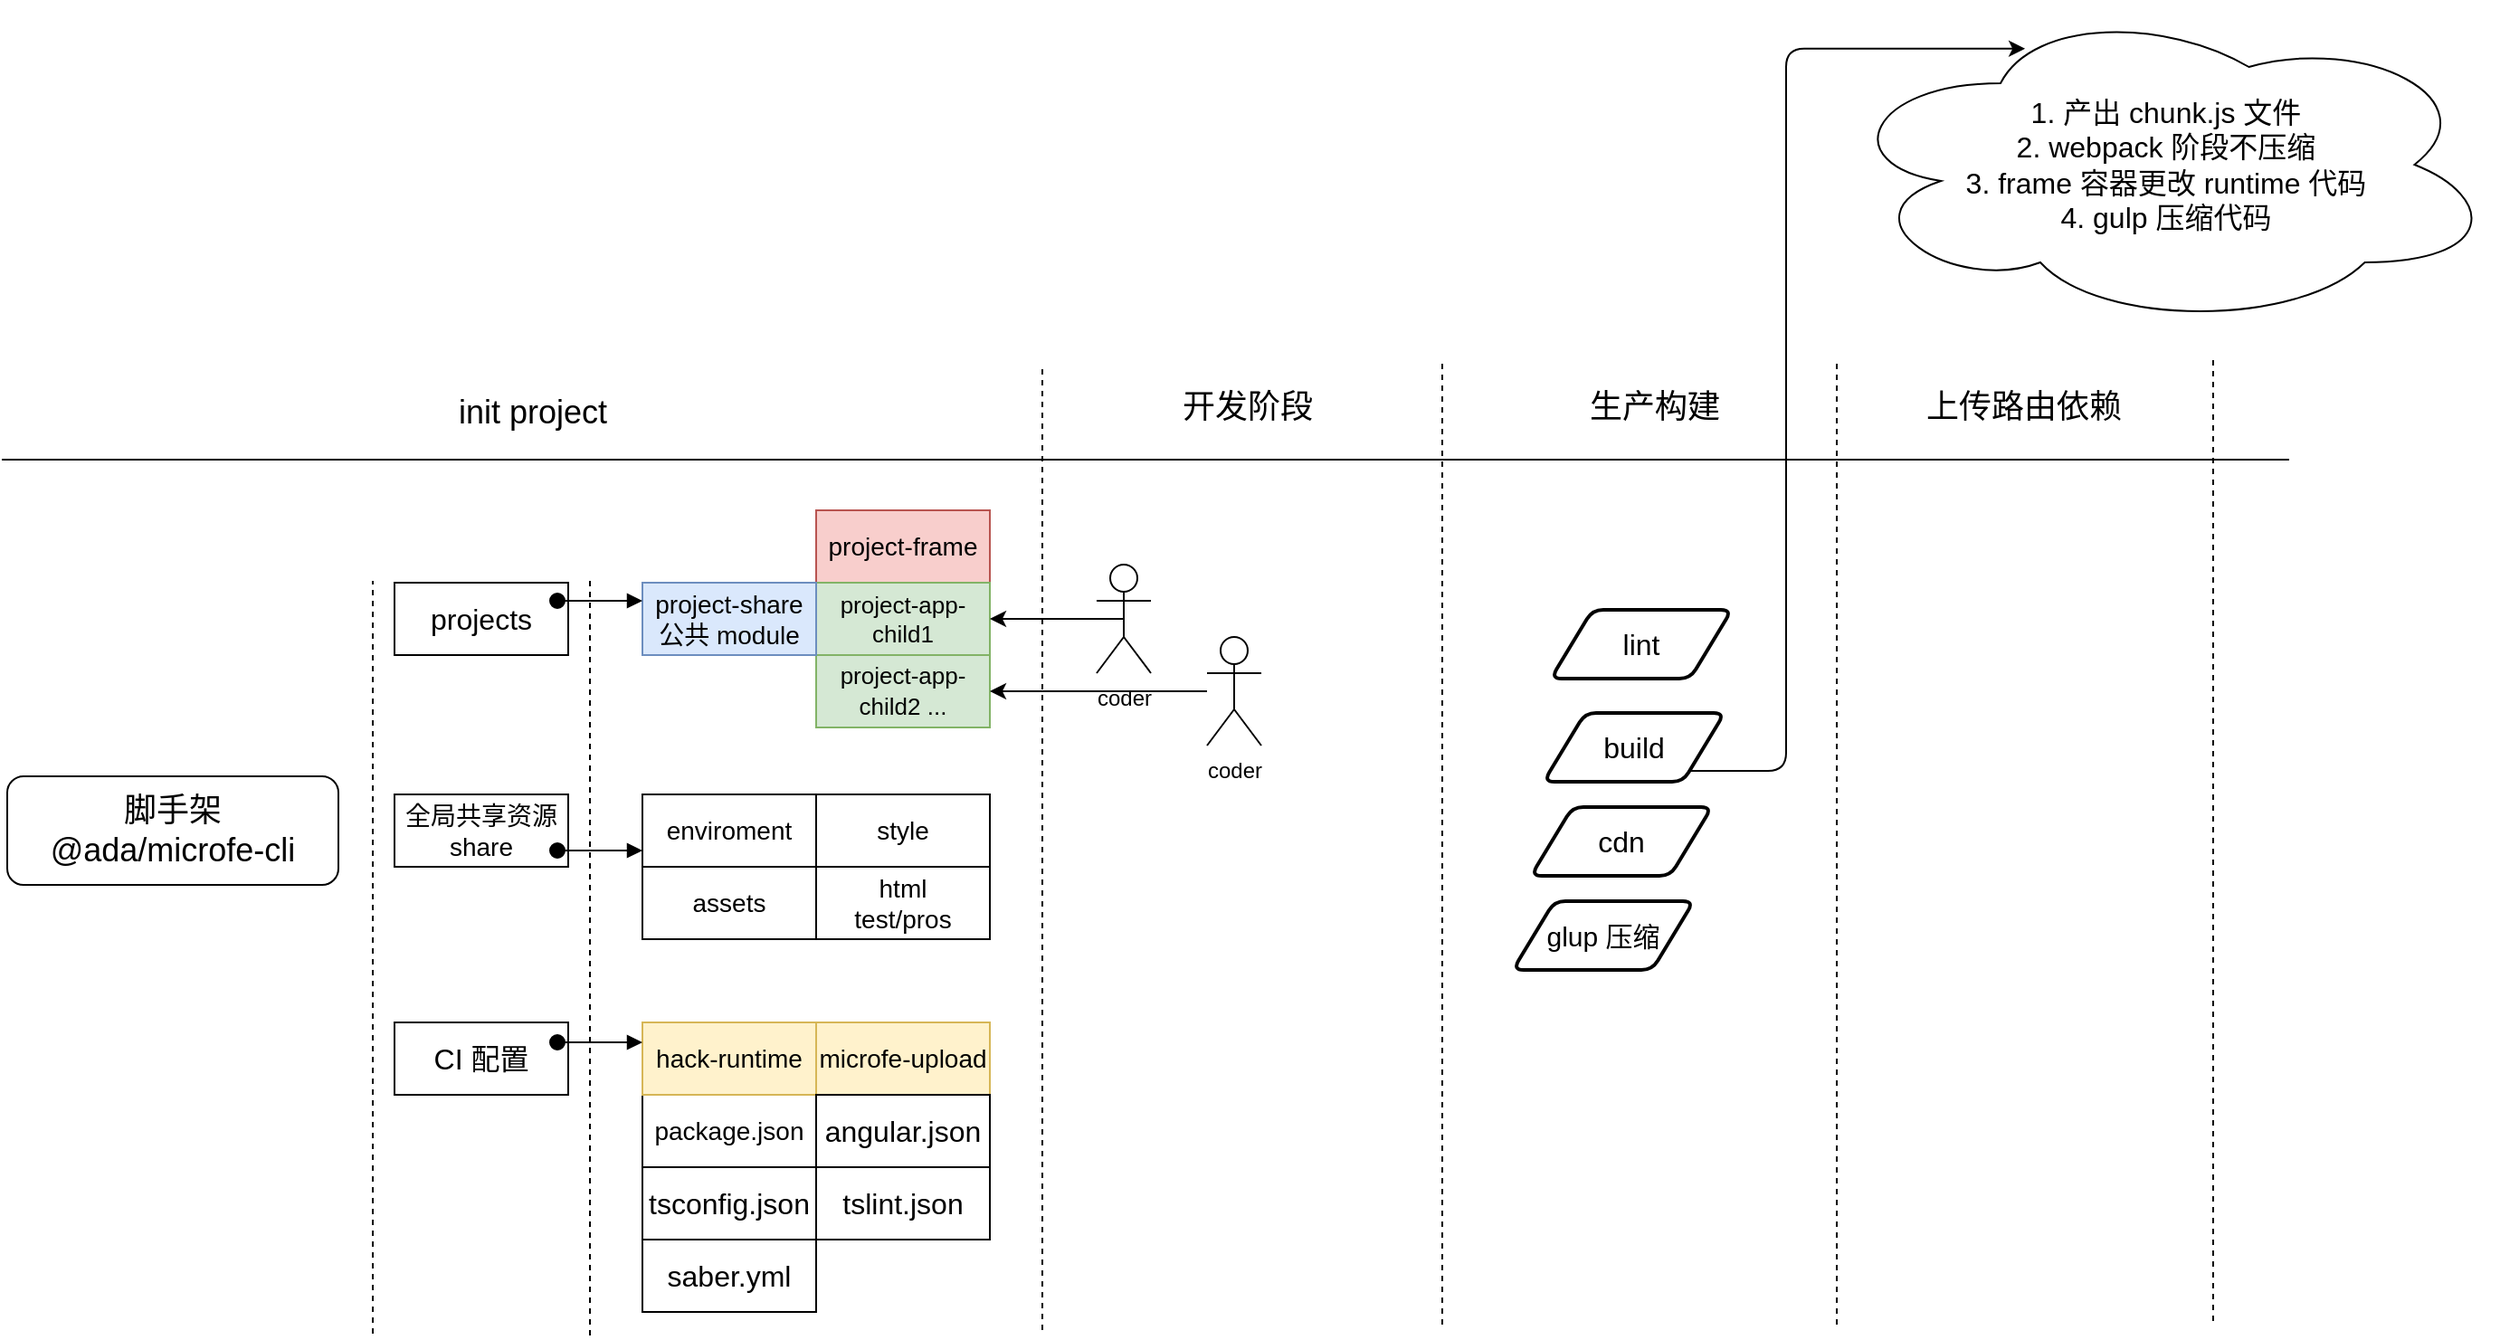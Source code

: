 <mxfile version="13.10.0" type="github">
  <diagram id="kgpKYQtTHZ0yAKxKKP6v" name="Page-1">
    <mxGraphModel dx="1380" dy="934" grid="0" gridSize="10" guides="1" tooltips="1" connect="1" arrows="1" fold="1" page="1" pageScale="1" pageWidth="1654" pageHeight="2336" background="#ffffff" math="0" shadow="0">
      <root>
        <mxCell id="0" />
        <mxCell id="1" parent="0" />
        <mxCell id="BLUn2VgbFZo_RPLo1cwa-1" value="&lt;font style=&quot;font-size: 18px&quot;&gt;脚手架&lt;br&gt;@ada/microfe-cli&lt;br&gt;&lt;/font&gt;" style="rounded=1;whiteSpace=wrap;html=1;" vertex="1" parent="1">
          <mxGeometry x="153" y="727" width="183" height="60" as="geometry" />
        </mxCell>
        <mxCell id="BLUn2VgbFZo_RPLo1cwa-2" value="" style="endArrow=none;dashed=1;html=1;" edge="1" parent="1">
          <mxGeometry width="50" height="50" relative="1" as="geometry">
            <mxPoint x="475" y="1036" as="sourcePoint" />
            <mxPoint x="475" y="618" as="targetPoint" />
          </mxGeometry>
        </mxCell>
        <mxCell id="BLUn2VgbFZo_RPLo1cwa-5" value="&lt;font style=&quot;font-size: 16px&quot;&gt;projects&lt;/font&gt;" style="rounded=0;whiteSpace=wrap;html=1;" vertex="1" parent="1">
          <mxGeometry x="367" y="620" width="96" height="40" as="geometry" />
        </mxCell>
        <mxCell id="BLUn2VgbFZo_RPLo1cwa-6" value="&lt;font style=&quot;font-size: 14px&quot;&gt;package.json&lt;/font&gt;" style="rounded=0;whiteSpace=wrap;html=1;" vertex="1" parent="1">
          <mxGeometry x="504" y="903" width="96" height="40" as="geometry" />
        </mxCell>
        <mxCell id="BLUn2VgbFZo_RPLo1cwa-7" value="&lt;span style=&quot;font-size: 16px&quot;&gt;saber.yml&lt;/span&gt;" style="rounded=0;whiteSpace=wrap;html=1;" vertex="1" parent="1">
          <mxGeometry x="504" y="983" width="96" height="40" as="geometry" />
        </mxCell>
        <mxCell id="BLUn2VgbFZo_RPLo1cwa-8" value="&lt;span style=&quot;font-size: 16px&quot;&gt;CI 配置&lt;/span&gt;" style="rounded=0;whiteSpace=wrap;html=1;" vertex="1" parent="1">
          <mxGeometry x="367" y="863" width="96" height="40" as="geometry" />
        </mxCell>
        <mxCell id="BLUn2VgbFZo_RPLo1cwa-9" value="&lt;span style=&quot;font-size: 16px&quot;&gt;tsconfig.json&lt;/span&gt;" style="rounded=0;whiteSpace=wrap;html=1;" vertex="1" parent="1">
          <mxGeometry x="504" y="943" width="96" height="40" as="geometry" />
        </mxCell>
        <mxCell id="BLUn2VgbFZo_RPLo1cwa-10" value="&lt;font style=&quot;font-size: 14px&quot;&gt;microfe-upload&lt;/font&gt;" style="rounded=0;whiteSpace=wrap;html=1;fillColor=#fff2cc;strokeColor=#d6b656;" vertex="1" parent="1">
          <mxGeometry x="600" y="863" width="96" height="40" as="geometry" />
        </mxCell>
        <mxCell id="BLUn2VgbFZo_RPLo1cwa-11" value="&lt;span style=&quot;font-size: 14px&quot;&gt;hack-runtime&lt;/span&gt;" style="rounded=0;whiteSpace=wrap;html=1;fillColor=#fff2cc;strokeColor=#d6b656;" vertex="1" parent="1">
          <mxGeometry x="504" y="863" width="96" height="40" as="geometry" />
        </mxCell>
        <mxCell id="BLUn2VgbFZo_RPLo1cwa-12" value="&lt;span style=&quot;font-size: 16px&quot;&gt;tslint.json&lt;/span&gt;" style="rounded=0;whiteSpace=wrap;html=1;" vertex="1" parent="1">
          <mxGeometry x="600" y="943" width="96" height="40" as="geometry" />
        </mxCell>
        <mxCell id="BLUn2VgbFZo_RPLo1cwa-13" value="&lt;font style=&quot;font-size: 16px&quot;&gt;angular.json&lt;/font&gt;" style="rounded=0;whiteSpace=wrap;html=1;" vertex="1" parent="1">
          <mxGeometry x="600" y="903" width="96" height="40" as="geometry" />
        </mxCell>
        <mxCell id="BLUn2VgbFZo_RPLo1cwa-14" value="&lt;font style=&quot;font-size: 14px&quot;&gt;全局共享资源&lt;br&gt;share&lt;br&gt;&lt;/font&gt;" style="rounded=0;whiteSpace=wrap;html=1;" vertex="1" parent="1">
          <mxGeometry x="367" y="737" width="96" height="40" as="geometry" />
        </mxCell>
        <mxCell id="BLUn2VgbFZo_RPLo1cwa-15" value="&lt;span style=&quot;font-size: 14px&quot;&gt;enviroment&lt;/span&gt;" style="rounded=0;whiteSpace=wrap;html=1;" vertex="1" parent="1">
          <mxGeometry x="504" y="737" width="96" height="40" as="geometry" />
        </mxCell>
        <mxCell id="BLUn2VgbFZo_RPLo1cwa-16" value="&lt;span style=&quot;font-size: 14px&quot;&gt;html&lt;br&gt;test/pros&lt;br&gt;&lt;/span&gt;" style="rounded=0;whiteSpace=wrap;html=1;" vertex="1" parent="1">
          <mxGeometry x="600" y="777" width="96" height="40" as="geometry" />
        </mxCell>
        <mxCell id="BLUn2VgbFZo_RPLo1cwa-18" value="&lt;span style=&quot;font-size: 14px&quot;&gt;style&lt;br&gt;&lt;/span&gt;" style="rounded=0;whiteSpace=wrap;html=1;" vertex="1" parent="1">
          <mxGeometry x="600" y="737" width="96" height="40" as="geometry" />
        </mxCell>
        <mxCell id="BLUn2VgbFZo_RPLo1cwa-19" value="&lt;span style=&quot;font-size: 14px&quot;&gt;assets&lt;br&gt;&lt;/span&gt;" style="rounded=0;whiteSpace=wrap;html=1;" vertex="1" parent="1">
          <mxGeometry x="504" y="777" width="96" height="40" as="geometry" />
        </mxCell>
        <mxCell id="BLUn2VgbFZo_RPLo1cwa-20" value="&lt;span style=&quot;font-size: 14px&quot;&gt;project-frame&lt;/span&gt;" style="rounded=0;whiteSpace=wrap;html=1;fillColor=#f8cecc;strokeColor=#b85450;" vertex="1" parent="1">
          <mxGeometry x="600" y="580" width="96" height="40" as="geometry" />
        </mxCell>
        <mxCell id="BLUn2VgbFZo_RPLo1cwa-21" value="&lt;font style=&quot;font-size: 13px&quot;&gt;project-app-child1&lt;/font&gt;" style="rounded=0;whiteSpace=wrap;html=1;fillColor=#d5e8d4;strokeColor=#82b366;" vertex="1" parent="1">
          <mxGeometry x="600" y="620" width="96" height="40" as="geometry" />
        </mxCell>
        <mxCell id="BLUn2VgbFZo_RPLo1cwa-22" value="&lt;span style=&quot;font-size: 13px&quot;&gt;project-app-child2 ...&lt;/span&gt;&lt;span style=&quot;font-size: 14px&quot;&gt;&lt;br&gt;&lt;/span&gt;" style="rounded=0;whiteSpace=wrap;html=1;fillColor=#d5e8d4;strokeColor=#82b366;" vertex="1" parent="1">
          <mxGeometry x="600" y="660" width="96" height="40" as="geometry" />
        </mxCell>
        <mxCell id="BLUn2VgbFZo_RPLo1cwa-23" value="&lt;span style=&quot;font-size: 14px&quot;&gt;project-share&lt;br&gt;公共 module&lt;br&gt;&lt;/span&gt;" style="rounded=0;whiteSpace=wrap;html=1;fillColor=#dae8fc;strokeColor=#6c8ebf;" vertex="1" parent="1">
          <mxGeometry x="504" y="620" width="96" height="40" as="geometry" />
        </mxCell>
        <mxCell id="BLUn2VgbFZo_RPLo1cwa-24" value="" style="endArrow=none;dashed=1;html=1;" edge="1" parent="1">
          <mxGeometry width="50" height="50" relative="1" as="geometry">
            <mxPoint x="355" y="1035" as="sourcePoint" />
            <mxPoint x="355" y="619" as="targetPoint" />
          </mxGeometry>
        </mxCell>
        <mxCell id="BLUn2VgbFZo_RPLo1cwa-26" value="" style="verticalAlign=bottom;startArrow=oval;endArrow=block;startSize=8;shadow=0;strokeWidth=1;" edge="1" parent="1">
          <mxGeometry relative="1" as="geometry">
            <mxPoint x="457" y="630" as="sourcePoint" />
            <mxPoint x="504" y="630" as="targetPoint" />
          </mxGeometry>
        </mxCell>
        <mxCell id="BLUn2VgbFZo_RPLo1cwa-27" value="" style="verticalAlign=bottom;startArrow=oval;endArrow=block;startSize=8;shadow=0;strokeWidth=1;" edge="1" parent="1">
          <mxGeometry relative="1" as="geometry">
            <mxPoint x="457" y="768" as="sourcePoint" />
            <mxPoint x="504" y="768" as="targetPoint" />
          </mxGeometry>
        </mxCell>
        <mxCell id="BLUn2VgbFZo_RPLo1cwa-28" value="" style="verticalAlign=bottom;startArrow=oval;endArrow=block;startSize=8;shadow=0;strokeWidth=1;" edge="1" parent="1">
          <mxGeometry relative="1" as="geometry">
            <mxPoint x="457" y="874" as="sourcePoint" />
            <mxPoint x="504" y="874" as="targetPoint" />
          </mxGeometry>
        </mxCell>
        <mxCell id="BLUn2VgbFZo_RPLo1cwa-30" style="edgeStyle=orthogonalEdgeStyle;rounded=0;orthogonalLoop=1;jettySize=auto;html=1;exitX=0.5;exitY=0.5;exitDx=0;exitDy=0;exitPerimeter=0;entryX=1;entryY=0.5;entryDx=0;entryDy=0;" edge="1" parent="1" source="BLUn2VgbFZo_RPLo1cwa-29" target="BLUn2VgbFZo_RPLo1cwa-21">
          <mxGeometry relative="1" as="geometry" />
        </mxCell>
        <mxCell id="BLUn2VgbFZo_RPLo1cwa-29" value="coder" style="shape=umlActor;verticalLabelPosition=bottom;verticalAlign=top;html=1;outlineConnect=0;" vertex="1" parent="1">
          <mxGeometry x="755" y="610" width="30" height="60" as="geometry" />
        </mxCell>
        <mxCell id="BLUn2VgbFZo_RPLo1cwa-34" style="edgeStyle=orthogonalEdgeStyle;rounded=0;orthogonalLoop=1;jettySize=auto;html=1;entryX=1;entryY=0.5;entryDx=0;entryDy=0;" edge="1" parent="1" source="BLUn2VgbFZo_RPLo1cwa-32" target="BLUn2VgbFZo_RPLo1cwa-22">
          <mxGeometry relative="1" as="geometry" />
        </mxCell>
        <mxCell id="BLUn2VgbFZo_RPLo1cwa-32" value="coder" style="shape=umlActor;verticalLabelPosition=bottom;verticalAlign=top;html=1;outlineConnect=0;" vertex="1" parent="1">
          <mxGeometry x="816" y="650" width="30" height="60" as="geometry" />
        </mxCell>
        <mxCell id="BLUn2VgbFZo_RPLo1cwa-46" value="" style="endArrow=none;dashed=1;html=1;" edge="1" parent="1">
          <mxGeometry width="50" height="50" relative="1" as="geometry">
            <mxPoint x="725" y="1033" as="sourcePoint" />
            <mxPoint x="725" y="501" as="targetPoint" />
          </mxGeometry>
        </mxCell>
        <mxCell id="BLUn2VgbFZo_RPLo1cwa-48" value="" style="endArrow=none;html=1;" edge="1" parent="1">
          <mxGeometry width="50" height="50" relative="1" as="geometry">
            <mxPoint x="150" y="552" as="sourcePoint" />
            <mxPoint x="1414" y="552" as="targetPoint" />
          </mxGeometry>
        </mxCell>
        <mxCell id="BLUn2VgbFZo_RPLo1cwa-49" value="" style="endArrow=none;dashed=1;html=1;" edge="1" parent="1">
          <mxGeometry width="50" height="50" relative="1" as="geometry">
            <mxPoint x="946" y="1030" as="sourcePoint" />
            <mxPoint x="946" y="498" as="targetPoint" />
          </mxGeometry>
        </mxCell>
        <mxCell id="BLUn2VgbFZo_RPLo1cwa-50" value="&lt;font style=&quot;font-size: 18px&quot;&gt;init project&lt;/font&gt;" style="text;html=1;align=center;verticalAlign=middle;resizable=0;points=[];autosize=1;" vertex="1" parent="1">
          <mxGeometry x="397" y="516" width="92" height="20" as="geometry" />
        </mxCell>
        <mxCell id="BLUn2VgbFZo_RPLo1cwa-51" value="&lt;font style=&quot;font-size: 18px&quot;&gt;开发阶段&lt;/font&gt;" style="text;html=1;align=center;verticalAlign=middle;resizable=0;points=[];autosize=1;" vertex="1" parent="1">
          <mxGeometry x="797" y="513" width="82" height="20" as="geometry" />
        </mxCell>
        <mxCell id="BLUn2VgbFZo_RPLo1cwa-52" value="&lt;span style=&quot;font-size: 18px&quot;&gt;生产构建&lt;/span&gt;" style="text;html=1;align=center;verticalAlign=middle;resizable=0;points=[];autosize=1;" vertex="1" parent="1">
          <mxGeometry x="1022" y="513" width="82" height="20" as="geometry" />
        </mxCell>
        <mxCell id="BLUn2VgbFZo_RPLo1cwa-53" value="" style="endArrow=none;dashed=1;html=1;" edge="1" parent="1">
          <mxGeometry width="50" height="50" relative="1" as="geometry">
            <mxPoint x="1164" y="1030" as="sourcePoint" />
            <mxPoint x="1164" y="498" as="targetPoint" />
          </mxGeometry>
        </mxCell>
        <mxCell id="BLUn2VgbFZo_RPLo1cwa-54" value="" style="endArrow=none;dashed=1;html=1;" edge="1" parent="1">
          <mxGeometry width="50" height="50" relative="1" as="geometry">
            <mxPoint x="1372" y="1028" as="sourcePoint" />
            <mxPoint x="1372" y="496" as="targetPoint" />
          </mxGeometry>
        </mxCell>
        <mxCell id="BLUn2VgbFZo_RPLo1cwa-55" value="&lt;span style=&quot;font-size: 18px&quot;&gt;上传路由依赖&lt;/span&gt;" style="text;html=1;align=center;verticalAlign=middle;resizable=0;points=[];autosize=1;" vertex="1" parent="1">
          <mxGeometry x="1208" y="513" width="118" height="20" as="geometry" />
        </mxCell>
        <mxCell id="BLUn2VgbFZo_RPLo1cwa-61" value="&lt;font style=&quot;font-size: 16px&quot;&gt;build&lt;/font&gt;" style="shape=parallelogram;html=1;strokeWidth=2;perimeter=parallelogramPerimeter;whiteSpace=wrap;rounded=1;arcSize=12;size=0.23;" vertex="1" parent="1">
          <mxGeometry x="1002" y="692" width="100" height="38" as="geometry" />
        </mxCell>
        <mxCell id="BLUn2VgbFZo_RPLo1cwa-62" value="&lt;font style=&quot;font-size: 16px&quot;&gt;cdn&lt;/font&gt;" style="shape=parallelogram;html=1;strokeWidth=2;perimeter=parallelogramPerimeter;whiteSpace=wrap;rounded=1;arcSize=12;size=0.23;" vertex="1" parent="1">
          <mxGeometry x="995" y="744" width="100" height="38" as="geometry" />
        </mxCell>
        <mxCell id="BLUn2VgbFZo_RPLo1cwa-63" value="&lt;font style=&quot;font-size: 16px&quot;&gt;lint&lt;/font&gt;" style="shape=parallelogram;html=1;strokeWidth=2;perimeter=parallelogramPerimeter;whiteSpace=wrap;rounded=1;arcSize=12;size=0.23;" vertex="1" parent="1">
          <mxGeometry x="1006" y="635" width="100" height="38" as="geometry" />
        </mxCell>
        <mxCell id="BLUn2VgbFZo_RPLo1cwa-64" value="&lt;font style=&quot;font-size: 15px&quot;&gt;glup 压缩&lt;/font&gt;" style="shape=parallelogram;html=1;strokeWidth=2;perimeter=parallelogramPerimeter;whiteSpace=wrap;rounded=1;arcSize=12;size=0.23;" vertex="1" parent="1">
          <mxGeometry x="985" y="796" width="100" height="38" as="geometry" />
        </mxCell>
        <mxCell id="BLUn2VgbFZo_RPLo1cwa-65" value="&lt;div&gt;&lt;span style=&quot;font-size: 16px&quot;&gt;1. 产出 chunk.js 文件&lt;/span&gt;&lt;/div&gt;&lt;font style=&quot;font-size: 16px&quot;&gt;&lt;div&gt;&lt;span&gt;2. webpack 阶段不压缩&lt;/span&gt;&lt;/div&gt;&lt;div&gt;&lt;span&gt;3. frame 容器更改 runtime 代码&lt;/span&gt;&lt;/div&gt;&lt;div&gt;&lt;span&gt;4. gulp 压缩代码&lt;/span&gt;&lt;/div&gt;&lt;/font&gt;" style="ellipse;shape=cloud;whiteSpace=wrap;html=1;align=center;" vertex="1" parent="1">
          <mxGeometry x="1163" y="299" width="366" height="180" as="geometry" />
        </mxCell>
        <mxCell id="BLUn2VgbFZo_RPLo1cwa-66" value="" style="edgeStyle=elbowEdgeStyle;elbow=horizontal;endArrow=classic;html=1;entryX=0.287;entryY=0.144;entryDx=0;entryDy=0;entryPerimeter=0;" edge="1" parent="1" source="BLUn2VgbFZo_RPLo1cwa-61" target="BLUn2VgbFZo_RPLo1cwa-65">
          <mxGeometry width="50" height="50" relative="1" as="geometry">
            <mxPoint x="1058" y="799" as="sourcePoint" />
            <mxPoint x="1108" y="749" as="targetPoint" />
            <Array as="points">
              <mxPoint x="1136" y="724" />
            </Array>
          </mxGeometry>
        </mxCell>
      </root>
    </mxGraphModel>
  </diagram>
</mxfile>
